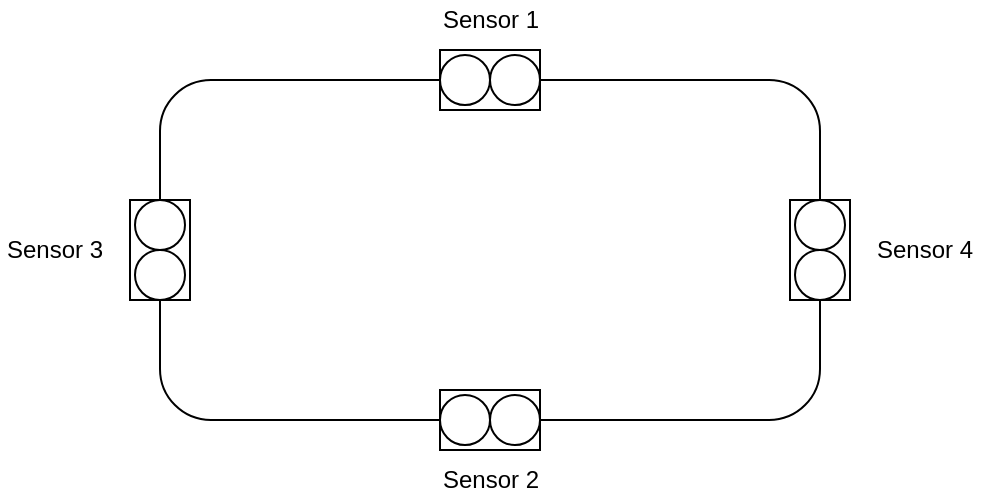<mxfile version="12.1.8" type="github" pages="1"><diagram id="e5TstwyWRf8MrX8i1dKr" name="Page-1"><mxGraphModel dx="670" dy="348" grid="1" gridSize="10" guides="1" tooltips="1" connect="1" arrows="1" fold="1" page="1" pageScale="1" pageWidth="850" pageHeight="1100" math="0" shadow="0"><root><mxCell id="0"/><mxCell id="1" parent="0"/><mxCell id="2p3-4tvsiWRYFuJNWRiM-1" value="" style="rounded=1;whiteSpace=wrap;html=1;" vertex="1" parent="1"><mxGeometry x="210" y="190" width="330" height="170" as="geometry"/></mxCell><mxCell id="2p3-4tvsiWRYFuJNWRiM-2" value="" style="verticalLabelPosition=bottom;align=center;outlineConnect=0;dashed=0;html=1;verticalAlign=top;shape=mxgraph.pid.flow_sensors.positive_displacement;" vertex="1" parent="1"><mxGeometry x="350" y="175" width="50" height="30" as="geometry"/></mxCell><mxCell id="2p3-4tvsiWRYFuJNWRiM-3" value="" style="verticalLabelPosition=bottom;align=center;outlineConnect=0;dashed=0;html=1;verticalAlign=top;shape=mxgraph.pid.flow_sensors.positive_displacement;" vertex="1" parent="1"><mxGeometry x="350" y="345" width="50" height="30" as="geometry"/></mxCell><mxCell id="2p3-4tvsiWRYFuJNWRiM-4" value="" style="verticalLabelPosition=bottom;align=center;outlineConnect=0;dashed=0;html=1;verticalAlign=top;shape=mxgraph.pid.flow_sensors.positive_displacement;rotation=-90;" vertex="1" parent="1"><mxGeometry x="185" y="260" width="50" height="30" as="geometry"/></mxCell><mxCell id="2p3-4tvsiWRYFuJNWRiM-6" value="" style="verticalLabelPosition=bottom;align=center;outlineConnect=0;dashed=0;html=1;verticalAlign=top;shape=mxgraph.pid.flow_sensors.positive_displacement;rotation=-90;" vertex="1" parent="1"><mxGeometry x="515" y="260" width="50" height="30" as="geometry"/></mxCell><mxCell id="2p3-4tvsiWRYFuJNWRiM-9" value="" style="shape=image;html=1;verticalAlign=top;verticalLabelPosition=bottom;labelBackgroundColor=#ffffff;imageAspect=0;aspect=fixed;image=https://cdn0.iconfinder.com/data/icons/beverage/64/BOTTLED_WATER-128.png;rotation=-90;" vertex="1" parent="1"><mxGeometry x="311" y="211" width="128" height="128" as="geometry"/></mxCell><mxCell id="2p3-4tvsiWRYFuJNWRiM-14" value="Sensor 1" style="text;html=1;strokeColor=none;fillColor=none;align=center;verticalAlign=middle;whiteSpace=wrap;rounded=0;" vertex="1" parent="1"><mxGeometry x="347.5" y="150" width="55" height="20" as="geometry"/></mxCell><mxCell id="2p3-4tvsiWRYFuJNWRiM-15" value="Sensor 2" style="text;html=1;strokeColor=none;fillColor=none;align=center;verticalAlign=middle;whiteSpace=wrap;rounded=0;" vertex="1" parent="1"><mxGeometry x="347.5" y="380" width="55" height="20" as="geometry"/></mxCell><mxCell id="2p3-4tvsiWRYFuJNWRiM-16" value="Sensor 3" style="text;html=1;strokeColor=none;fillColor=none;align=center;verticalAlign=middle;whiteSpace=wrap;rounded=0;" vertex="1" parent="1"><mxGeometry x="130" y="265" width="55" height="20" as="geometry"/></mxCell><mxCell id="2p3-4tvsiWRYFuJNWRiM-17" value="Sensor 4" style="text;html=1;strokeColor=none;fillColor=none;align=center;verticalAlign=middle;whiteSpace=wrap;rounded=0;" vertex="1" parent="1"><mxGeometry x="565" y="265" width="55" height="20" as="geometry"/></mxCell></root></mxGraphModel></diagram></mxfile>